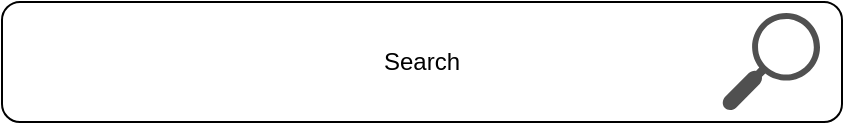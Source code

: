 <mxfile version="25.0.1" pages="2">
  <diagram name="Home Page" id="_uTbSH00oRnvFtWxWrMj">
    <mxGraphModel dx="1290" dy="621" grid="1" gridSize="10" guides="1" tooltips="1" connect="1" arrows="1" fold="1" page="1" pageScale="1" pageWidth="850" pageHeight="1100" math="0" shadow="0">
      <root>
        <mxCell id="0" />
        <mxCell id="1" parent="0" />
        <mxCell id="SslQyfSVk4iUjUdHOp3g-7" value="" style="group" vertex="1" connectable="0" parent="1">
          <mxGeometry x="230" y="80" width="420" height="60" as="geometry" />
        </mxCell>
        <mxCell id="SslQyfSVk4iUjUdHOp3g-6" value="Search" style="rounded=1;whiteSpace=wrap;html=1;" vertex="1" parent="SslQyfSVk4iUjUdHOp3g-7">
          <mxGeometry width="420" height="60" as="geometry" />
        </mxCell>
        <mxCell id="SslQyfSVk4iUjUdHOp3g-5" value="" style="sketch=0;pointerEvents=1;shadow=0;dashed=0;html=1;strokeColor=none;fillColor=#505050;labelPosition=center;verticalLabelPosition=bottom;verticalAlign=top;outlineConnect=0;align=center;shape=mxgraph.office.concepts.search;" vertex="1" parent="SslQyfSVk4iUjUdHOp3g-7">
          <mxGeometry x="360" y="5.5" width="49" height="49" as="geometry" />
        </mxCell>
      </root>
    </mxGraphModel>
  </diagram>
  <diagram id="LULCU5XgrYEh01MsNYGE" name="Select a Device">
    <mxGraphModel dx="2314" dy="1196" grid="1" gridSize="10" guides="1" tooltips="1" connect="1" arrows="1" fold="1" page="1" pageScale="1" pageWidth="850" pageHeight="1100" math="0" shadow="0">
      <root>
        <mxCell id="0" />
        <mxCell id="1" parent="0" />
        <mxCell id="eXTrAX-iwCFZ9xLGLV2M-16" value="" style="rounded=0;whiteSpace=wrap;html=1;" parent="1" vertex="1">
          <mxGeometry x="80" y="20" width="710" height="990" as="geometry" />
        </mxCell>
        <mxCell id="eXTrAX-iwCFZ9xLGLV2M-3" value="" style="rounded=1;whiteSpace=wrap;html=1;" parent="1" vertex="1">
          <mxGeometry x="115" y="60" width="610" height="840" as="geometry" />
        </mxCell>
        <mxCell id="eXTrAX-iwCFZ9xLGLV2M-4" value="Save" style="rounded=1;fillColor=#009900;strokeColor=none;html=1;whiteSpace=wrap;fontColor=#ffffff;align=center;verticalAlign=middle;fontStyle=0;fontSize=12;sketch=0;" parent="1" vertex="1">
          <mxGeometry x="300" y="840" width="86" height="33" as="geometry" />
        </mxCell>
        <mxCell id="eXTrAX-iwCFZ9xLGLV2M-5" value="Cancel" style="rounded=1;fillColor=#FF0000;strokeColor=none;html=1;whiteSpace=wrap;fontColor=#ffffff;align=center;verticalAlign=middle;fontStyle=0;fontSize=12;sketch=0;" parent="1" vertex="1">
          <mxGeometry x="425" y="840" width="86" height="33" as="geometry" />
        </mxCell>
        <mxCell id="eXTrAX-iwCFZ9xLGLV2M-8" value="" style="group" parent="1" vertex="1" connectable="0">
          <mxGeometry x="170" y="130" width="510" height="200" as="geometry" />
        </mxCell>
        <mxCell id="eXTrAX-iwCFZ9xLGLV2M-6" value="&lt;div style=&quot;&quot;&gt;&lt;b style=&quot;background-color: initial;&quot;&gt;&lt;font style=&quot;font-size: 24px;&quot;&gt;Section 1: Device Details&lt;/font&gt;&lt;/b&gt;&lt;/div&gt;&lt;div style=&quot;&quot;&gt;&lt;font style=&quot;font-size: 36px;&quot;&gt;&lt;b&gt;&lt;br&gt;&lt;/b&gt;&lt;/font&gt;&lt;/div&gt;&lt;div style=&quot;&quot;&gt;&lt;font size=&quot;3&quot;&gt;Asset Number&lt;/font&gt;&lt;/div&gt;&lt;div style=&quot;&quot;&gt;&lt;font size=&quot;3&quot;&gt;&lt;br&gt;&lt;/font&gt;&lt;/div&gt;&lt;div style=&quot;&quot;&gt;&lt;font size=&quot;3&quot;&gt;Device Type&lt;/font&gt;&lt;/div&gt;&lt;div style=&quot;&quot;&gt;&lt;font size=&quot;3&quot;&gt;&amp;nbsp;&lt;/font&gt;&lt;/div&gt;" style="shape=document;whiteSpace=wrap;html=1;boundedLbl=1;align=left;" parent="eXTrAX-iwCFZ9xLGLV2M-8" vertex="1">
          <mxGeometry width="510" height="200" as="geometry" />
        </mxCell>
        <mxCell id="eXTrAX-iwCFZ9xLGLV2M-7" value="NB123AFD23" style="rounded=0;whiteSpace=wrap;html=1;" parent="eXTrAX-iwCFZ9xLGLV2M-8" vertex="1">
          <mxGeometry x="110" y="64.516" width="160" height="19.355" as="geometry" />
        </mxCell>
        <mxCell id="eXTrAX-iwCFZ9xLGLV2M-9" value="High Performance" style="rounded=1;fillColor=#F1F2F4;strokeColor=none;html=1;whiteSpace=wrap;fontColor=#596780;align=left;fontSize=12;spacingLeft=10;sketch=0;" parent="eXTrAX-iwCFZ9xLGLV2M-8" vertex="1">
          <mxGeometry x="110" y="110.003" width="160" height="21.29" as="geometry" />
        </mxCell>
        <mxCell id="eXTrAX-iwCFZ9xLGLV2M-10" value="" style="shape=triangle;direction=south;fillColor=#596780;strokeColor=none;html=1;sketch=0;" parent="eXTrAX-iwCFZ9xLGLV2M-9" vertex="1">
          <mxGeometry x="1" y="0.5" width="12" height="6" relative="1" as="geometry">
            <mxPoint x="-20" y="-3" as="offset" />
          </mxGeometry>
        </mxCell>
        <mxCell id="eXTrAX-iwCFZ9xLGLV2M-11" value="" style="group" parent="1" vertex="1" connectable="0">
          <mxGeometry x="165" y="360" width="510" height="200" as="geometry" />
        </mxCell>
        <mxCell id="eXTrAX-iwCFZ9xLGLV2M-12" value="&lt;div style=&quot;&quot;&gt;&lt;b style=&quot;background-color: initial;&quot;&gt;&lt;font style=&quot;font-size: 24px;&quot;&gt;Section 2: Assigned Office Details&lt;/font&gt;&lt;/b&gt;&lt;/div&gt;&lt;div style=&quot;&quot;&gt;&lt;font style=&quot;font-size: 36px;&quot;&gt;&lt;b&gt;&lt;br&gt;&lt;/b&gt;&lt;/font&gt;&lt;/div&gt;&lt;div style=&quot;&quot;&gt;&lt;font size=&quot;3&quot;&gt;Office Number&lt;/font&gt;&lt;/div&gt;&lt;div style=&quot;&quot;&gt;&lt;font size=&quot;3&quot;&gt;&lt;br&gt;&lt;/font&gt;&lt;/div&gt;&lt;div style=&quot;&quot;&gt;&lt;font size=&quot;3&quot;&gt;Office Name&lt;/font&gt;&lt;/div&gt;&lt;div style=&quot;&quot;&gt;&lt;font size=&quot;3&quot;&gt;&amp;nbsp;&lt;/font&gt;&lt;/div&gt;" style="shape=document;whiteSpace=wrap;html=1;boundedLbl=1;align=left;" parent="eXTrAX-iwCFZ9xLGLV2M-11" vertex="1">
          <mxGeometry width="510" height="200" as="geometry" />
        </mxCell>
        <mxCell id="eXTrAX-iwCFZ9xLGLV2M-13" value="200" style="rounded=0;whiteSpace=wrap;html=1;" parent="eXTrAX-iwCFZ9xLGLV2M-11" vertex="1">
          <mxGeometry x="110" y="64.516" width="160" height="19.355" as="geometry" />
        </mxCell>
        <mxCell id="eXTrAX-iwCFZ9xLGLV2M-14" value="Downtown W Pender" style="rounded=1;fillColor=#F1F2F4;strokeColor=none;html=1;whiteSpace=wrap;fontColor=#596780;align=left;fontSize=12;spacingLeft=10;sketch=0;" parent="eXTrAX-iwCFZ9xLGLV2M-11" vertex="1">
          <mxGeometry x="110" y="110.003" width="160" height="21.29" as="geometry" />
        </mxCell>
        <mxCell id="eXTrAX-iwCFZ9xLGLV2M-15" value="" style="shape=triangle;direction=south;fillColor=#596780;strokeColor=none;html=1;sketch=0;" parent="eXTrAX-iwCFZ9xLGLV2M-14" vertex="1">
          <mxGeometry x="1" y="0.5" width="12" height="6" relative="1" as="geometry">
            <mxPoint x="-20" y="-3" as="offset" />
          </mxGeometry>
        </mxCell>
        <mxCell id="eXTrAX-iwCFZ9xLGLV2M-18" value="" style="group" parent="1" vertex="1" connectable="0">
          <mxGeometry x="170" y="580" width="510" height="200" as="geometry" />
        </mxCell>
        <mxCell id="eXTrAX-iwCFZ9xLGLV2M-19" value="&lt;div style=&quot;&quot;&gt;&lt;b style=&quot;background-color: initial;&quot;&gt;&lt;font style=&quot;font-size: 24px;&quot;&gt;Section 3: Device Owner Details&lt;/font&gt;&lt;/b&gt;&lt;/div&gt;&lt;div style=&quot;&quot;&gt;&lt;br&gt;&lt;/div&gt;&lt;div style=&quot;&quot;&gt;&lt;font size=&quot;3&quot;&gt;&amp;nbsp;Assigned To:&amp;nbsp;&lt;/font&gt;&lt;/div&gt;" style="shape=document;whiteSpace=wrap;html=1;boundedLbl=1;align=left;" parent="eXTrAX-iwCFZ9xLGLV2M-18" vertex="1">
          <mxGeometry width="510" height="200" as="geometry" />
        </mxCell>
        <mxCell id="TE2CPjfe3EuvP7b1GMTS-7" value="Adam Hodgins" style="rounded=1;fillColor=#F1F2F4;strokeColor=none;html=1;whiteSpace=wrap;fontColor=#596780;align=left;fontSize=12;spacingLeft=10;sketch=0;" vertex="1" parent="eXTrAX-iwCFZ9xLGLV2M-18">
          <mxGeometry x="110" y="80.003" width="160" height="21.29" as="geometry" />
        </mxCell>
        <mxCell id="TE2CPjfe3EuvP7b1GMTS-8" value="" style="shape=triangle;direction=south;fillColor=#596780;strokeColor=none;html=1;sketch=0;" vertex="1" parent="TE2CPjfe3EuvP7b1GMTS-7">
          <mxGeometry x="1" y="0.5" width="12" height="6" relative="1" as="geometry">
            <mxPoint x="-20" y="-3" as="offset" />
          </mxGeometry>
        </mxCell>
        <mxCell id="eXTrAX-iwCFZ9xLGLV2M-24" value="Refresh Device" style="rounded=1;fillColor=#3333FF;strokeColor=none;html=1;whiteSpace=wrap;fontColor=#ffffff;align=center;verticalAlign=middle;fontStyle=0;fontSize=12;sketch=0;" parent="1" vertex="1">
          <mxGeometry x="360" y="790" width="110" height="33" as="geometry" />
        </mxCell>
      </root>
    </mxGraphModel>
  </diagram>
</mxfile>

